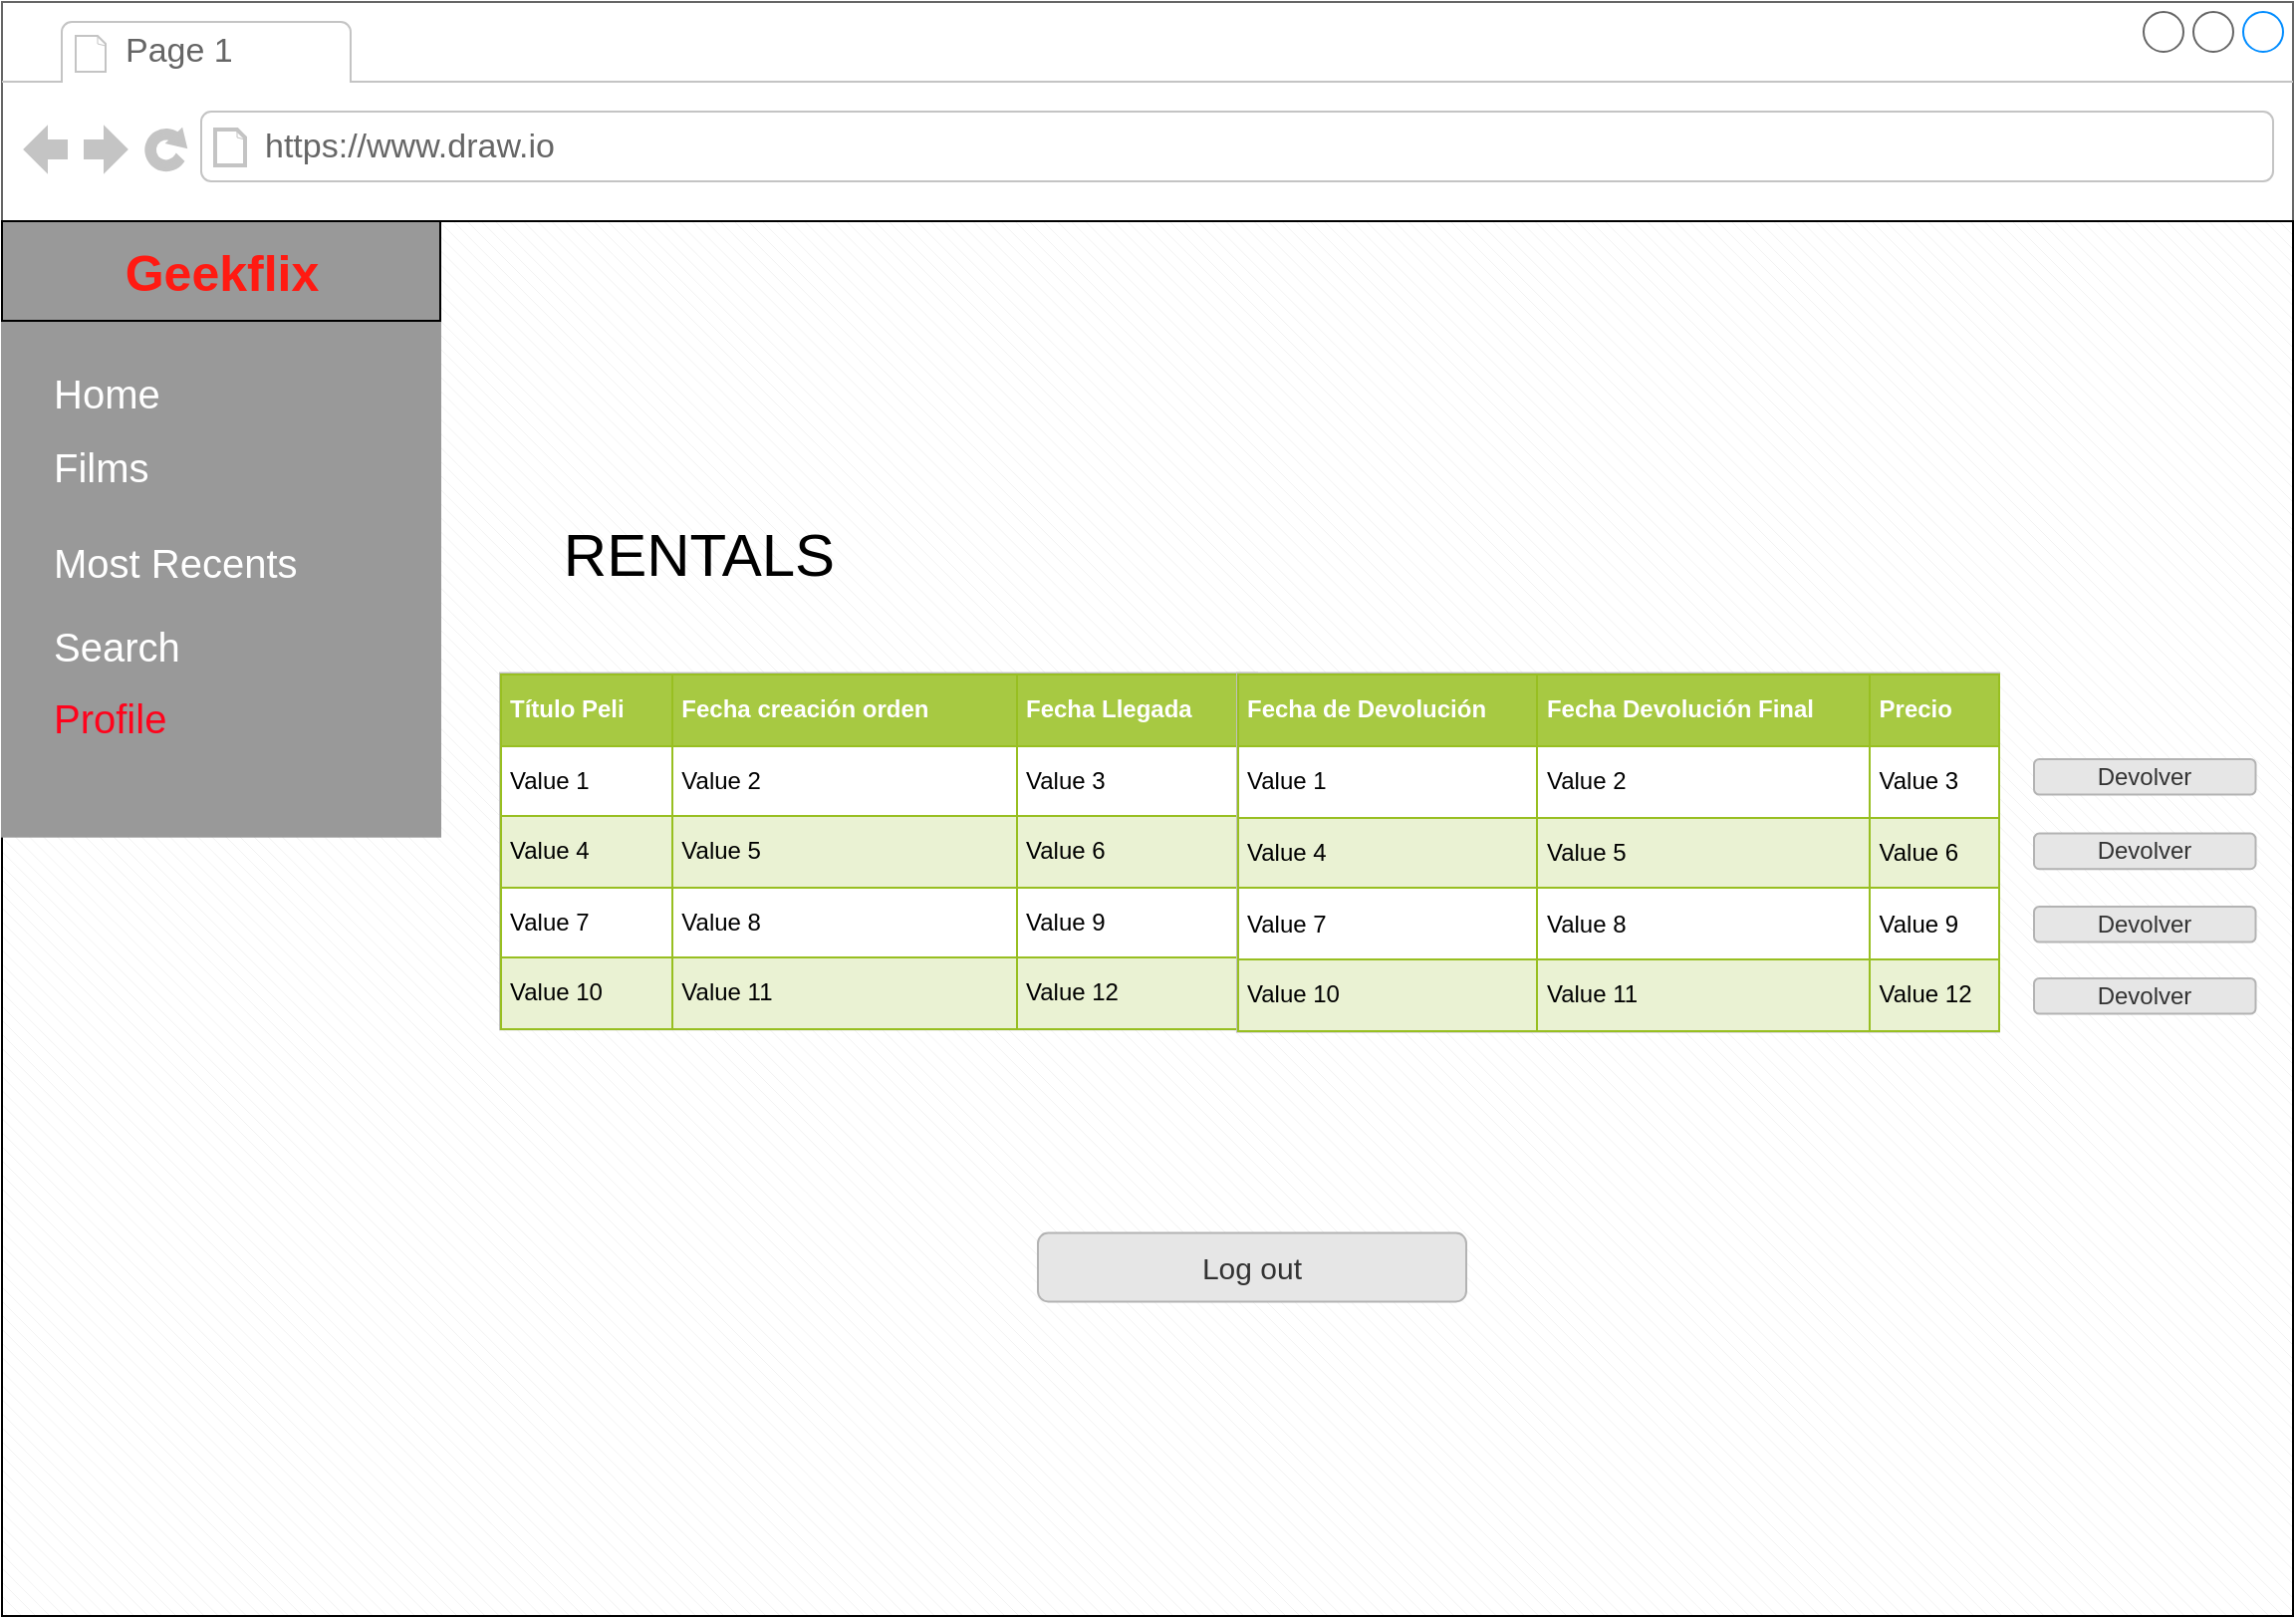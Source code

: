 <mxfile version="13.8.9-1" type="device"><diagram id="0XYSzx49q8mzZANbi1_P" name="Page-1"><mxGraphModel dx="2899" dy="913" grid="1" gridSize="10" guides="1" tooltips="1" connect="1" arrows="1" fold="1" page="1" pageScale="1" pageWidth="1169" pageHeight="827" math="0" shadow="0"><root><mxCell id="0"/><mxCell id="1" parent="0"/><mxCell id="sxqqkcW79rLgH2OCCgJr-1" value="" style="strokeWidth=1;shadow=0;dashed=0;align=center;html=1;shape=mxgraph.mockup.containers.browserWindow;rSize=0;strokeColor=#666666;strokeColor2=#008cff;strokeColor3=#c4c4c4;mainText=,;recursiveResize=0;aspect=fixed;" vertex="1" parent="1"><mxGeometry x="-930" y="360" width="1150" height="810" as="geometry"/></mxCell><mxCell id="sxqqkcW79rLgH2OCCgJr-2" value="Page 1" style="strokeWidth=1;shadow=0;dashed=0;align=center;html=1;shape=mxgraph.mockup.containers.anchor;fontSize=17;fontColor=#666666;align=left;" vertex="1" parent="sxqqkcW79rLgH2OCCgJr-1"><mxGeometry x="60" y="12" width="110" height="26" as="geometry"/></mxCell><mxCell id="sxqqkcW79rLgH2OCCgJr-3" value="https://www.draw.io" style="strokeWidth=1;shadow=0;dashed=0;align=center;html=1;shape=mxgraph.mockup.containers.anchor;rSize=0;fontSize=17;fontColor=#666666;align=left;" vertex="1" parent="sxqqkcW79rLgH2OCCgJr-1"><mxGeometry x="130" y="60" width="250" height="26" as="geometry"/></mxCell><mxCell id="sxqqkcW79rLgH2OCCgJr-4" value="" style="verticalLabelPosition=bottom;verticalAlign=top;html=1;shape=mxgraph.basic.patternFillRect;fillStyle=diagRev;step=5;fillStrokeWidth=0.2;fillStrokeColor=#dddddd;" vertex="1" parent="sxqqkcW79rLgH2OCCgJr-1"><mxGeometry y="110" width="1150" height="700" as="geometry"/></mxCell><mxCell id="sxqqkcW79rLgH2OCCgJr-5" value="&lt;table border=&quot;1&quot; width=&quot;100%&quot; cellpadding=&quot;4&quot; style=&quot;width: 100% ; height: 100% ; border-collapse: collapse&quot;&gt;&lt;tbody&gt;&lt;tr style=&quot;background-color: #a7c942 ; color: #ffffff ; border: 1px solid #98bf21&quot;&gt;&lt;th align=&quot;left&quot;&gt;Título Peli&lt;/th&gt;&lt;th align=&quot;left&quot;&gt;Fecha creación orden&lt;/th&gt;&lt;th align=&quot;left&quot;&gt;Fecha Llegada&lt;/th&gt;&lt;/tr&gt;&lt;tr style=&quot;border: 1px solid #98bf21&quot;&gt;&lt;td&gt;Value 1&lt;/td&gt;&lt;td&gt;Value 2&lt;/td&gt;&lt;td&gt;Value 3&lt;/td&gt;&lt;/tr&gt;&lt;tr style=&quot;background-color: #eaf2d3 ; border: 1px solid #98bf21&quot;&gt;&lt;td&gt;Value 4&lt;/td&gt;&lt;td&gt;Value 5&lt;/td&gt;&lt;td&gt;Value 6&lt;/td&gt;&lt;/tr&gt;&lt;tr style=&quot;border: 1px solid #98bf21&quot;&gt;&lt;td&gt;Value 7&lt;/td&gt;&lt;td&gt;Value 8&lt;/td&gt;&lt;td&gt;Value 9&lt;/td&gt;&lt;/tr&gt;&lt;tr style=&quot;background-color: #eaf2d3 ; border: 1px solid #98bf21&quot;&gt;&lt;td&gt;Value 10&lt;/td&gt;&lt;td&gt;Value 11&lt;/td&gt;&lt;td&gt;Value 12&lt;/td&gt;&lt;/tr&gt;&lt;/tbody&gt;&lt;/table&gt;" style="text;html=1;strokeColor=#c0c0c0;fillColor=#ffffff;overflow=fill;rounded=0;aspect=fixed;" vertex="1" parent="sxqqkcW79rLgH2OCCgJr-1"><mxGeometry x="250" y="336.8" width="380" height="178.82" as="geometry"/></mxCell><mxCell id="sxqqkcW79rLgH2OCCgJr-6" value="&lt;table border=&quot;1&quot; width=&quot;100%&quot; cellpadding=&quot;4&quot; style=&quot;width: 100% ; height: 100% ; border-collapse: collapse&quot;&gt;&lt;tbody&gt;&lt;tr style=&quot;background-color: #a7c942 ; color: #ffffff ; border: 1px solid #98bf21&quot;&gt;&lt;th align=&quot;left&quot;&gt;Fecha de Devolución&lt;/th&gt;&lt;th align=&quot;left&quot;&gt;Fecha Devolución Final&lt;/th&gt;&lt;th align=&quot;left&quot;&gt;Precio&lt;/th&gt;&lt;/tr&gt;&lt;tr style=&quot;border: 1px solid #98bf21&quot;&gt;&lt;td&gt;Value 1&lt;/td&gt;&lt;td&gt;Value 2&lt;/td&gt;&lt;td&gt;Value 3&lt;/td&gt;&lt;/tr&gt;&lt;tr style=&quot;background-color: #eaf2d3 ; border: 1px solid #98bf21&quot;&gt;&lt;td&gt;Value 4&lt;/td&gt;&lt;td&gt;Value 5&lt;/td&gt;&lt;td&gt;Value 6&lt;/td&gt;&lt;/tr&gt;&lt;tr style=&quot;border: 1px solid #98bf21&quot;&gt;&lt;td&gt;Value 7&lt;/td&gt;&lt;td&gt;Value 8&lt;/td&gt;&lt;td&gt;Value 9&lt;/td&gt;&lt;/tr&gt;&lt;tr style=&quot;background-color: #eaf2d3 ; border: 1px solid #98bf21&quot;&gt;&lt;td&gt;Value 10&lt;/td&gt;&lt;td&gt;Value 11&lt;/td&gt;&lt;td&gt;Value 12&lt;/td&gt;&lt;/tr&gt;&lt;/tbody&gt;&lt;/table&gt;" style="text;html=1;strokeColor=#c0c0c0;fillColor=#ffffff;overflow=fill;rounded=0;aspect=fixed;" vertex="1" parent="sxqqkcW79rLgH2OCCgJr-1"><mxGeometry x="620" y="336.8" width="382.5" height="180" as="geometry"/></mxCell><mxCell id="sxqqkcW79rLgH2OCCgJr-7" value="" style="strokeWidth=1;shadow=0;dashed=0;align=center;html=1;shape=mxgraph.mockup.forms.rrect;rSize=0;strokeColor=#999999;labelBackgroundColor=none;fontSize=25;fontColor=#FFFFFF;fillColor=#999999;" vertex="1" parent="sxqqkcW79rLgH2OCCgJr-1"><mxGeometry y="110" width="220" height="308.824" as="geometry"/></mxCell><mxCell id="sxqqkcW79rLgH2OCCgJr-8" value="&lt;b style=&quot;font-size: 25px ; font-family: &amp;#34;helvetica&amp;#34;&quot;&gt;&lt;font color=&quot;#ff1a12&quot;&gt;Geekflix&lt;/font&gt;&lt;/b&gt;" style="strokeWidth=1;shadow=0;dashed=0;align=center;html=1;shape=mxgraph.mockup.forms.rrect;rSize=0;fontColor=#008cff;fontSize=17;resizeWidth=1;fillColor=#999999;" vertex="1" parent="sxqqkcW79rLgH2OCCgJr-7"><mxGeometry width="220" height="50" relative="1" as="geometry"/></mxCell><mxCell id="sxqqkcW79rLgH2OCCgJr-9" value="" style="strokeWidth=1;shadow=0;dashed=0;align=center;html=1;shape=mxgraph.mockup.forms.anchor;fontSize=17;fontColor=#666666;align=left;spacingLeft=5;resizeWidth=1;" vertex="1" parent="sxqqkcW79rLgH2OCCgJr-7"><mxGeometry width="220.0" height="20" relative="1" as="geometry"><mxPoint y="50" as="offset"/></mxGeometry></mxCell><mxCell id="sxqqkcW79rLgH2OCCgJr-10" value="Home" style="strokeWidth=1;shadow=0;dashed=0;align=center;html=1;shape=mxgraph.mockup.forms.anchor;fontSize=20;align=left;spacingLeft=5;resizeWidth=1;labelBackgroundColor=none;fontColor=#FFFFFF;" vertex="1" parent="sxqqkcW79rLgH2OCCgJr-7"><mxGeometry width="187.5" height="20" relative="1" as="geometry"><mxPoint x="19" y="76" as="offset"/></mxGeometry></mxCell><mxCell id="sxqqkcW79rLgH2OCCgJr-11" value="Films" style="strokeWidth=1;shadow=0;dashed=0;align=center;html=1;shape=mxgraph.mockup.forms.anchor;fontSize=20;align=left;spacingLeft=5;resizeWidth=1;labelBackgroundColor=none;fontColor=#FFFFFF;" vertex="1" parent="sxqqkcW79rLgH2OCCgJr-7"><mxGeometry width="187.5" height="20" relative="1" as="geometry"><mxPoint x="19" y="113" as="offset"/></mxGeometry></mxCell><mxCell id="sxqqkcW79rLgH2OCCgJr-12" value="Most Recents" style="strokeWidth=1;shadow=0;dashed=0;align=center;html=1;shape=mxgraph.mockup.forms.anchor;fontSize=20;align=left;spacingLeft=5;resizeWidth=1;labelBackgroundColor=none;fontColor=#FFFFFF;" vertex="1" parent="sxqqkcW79rLgH2OCCgJr-7"><mxGeometry x="19" y="159.555" width="187.5" height="22.235" as="geometry"/></mxCell><mxCell id="sxqqkcW79rLgH2OCCgJr-13" value="Search" style="strokeWidth=1;shadow=0;dashed=0;align=center;html=1;shape=mxgraph.mockup.forms.anchor;fontSize=20;align=left;spacingLeft=5;resizeWidth=1;labelBackgroundColor=none;fontColor=#FFFFFF;" vertex="1" parent="sxqqkcW79rLgH2OCCgJr-7"><mxGeometry x="19" y="202.794" width="187.5" height="20.588" as="geometry"/></mxCell><mxCell id="sxqqkcW79rLgH2OCCgJr-14" value="&lt;font color=&quot;#ff031c&quot;&gt;Profile&lt;/font&gt;" style="strokeWidth=1;shadow=0;dashed=0;align=center;html=1;shape=mxgraph.mockup.forms.anchor;fontSize=20;align=left;spacingLeft=5;resizeWidth=1;labelBackgroundColor=none;fontColor=#FFFFFF;" vertex="1" parent="sxqqkcW79rLgH2OCCgJr-7"><mxGeometry width="187.5" height="20" relative="1" as="geometry"><mxPoint x="19" y="239" as="offset"/></mxGeometry></mxCell><mxCell id="sxqqkcW79rLgH2OCCgJr-15" value="&lt;font style=&quot;font-size: 30px&quot;&gt;RENTALS&lt;/font&gt;" style="text;html=1;strokeColor=none;fillColor=none;align=center;verticalAlign=middle;whiteSpace=wrap;rounded=0;" vertex="1" parent="sxqqkcW79rLgH2OCCgJr-1"><mxGeometry x="300" y="267.8" width="100" height="19" as="geometry"/></mxCell><mxCell id="sxqqkcW79rLgH2OCCgJr-16" value="&lt;font style=&quot;font-size: 15px&quot;&gt;Log out&lt;/font&gt;" style="rounded=1;html=1;shadow=0;dashed=0;whiteSpace=wrap;fontSize=10;fillColor=#E6E6E6;align=center;strokeColor=#B3B3B3;fontColor=#333333;aspect=fixed;" vertex="1" parent="sxqqkcW79rLgH2OCCgJr-1"><mxGeometry x="520" y="617.8" width="215" height="34.4" as="geometry"/></mxCell><mxCell id="sxqqkcW79rLgH2OCCgJr-17" value="&lt;span style=&quot;font-size: 12px&quot;&gt;Devolver&lt;/span&gt;" style="rounded=1;html=1;shadow=0;dashed=0;whiteSpace=wrap;fontSize=10;fillColor=#E6E6E6;align=center;strokeColor=#B3B3B3;fontColor=#333333;aspect=fixed;" vertex="1" parent="sxqqkcW79rLgH2OCCgJr-1"><mxGeometry x="1020" y="380" width="111.25" height="17.8" as="geometry"/></mxCell><mxCell id="sxqqkcW79rLgH2OCCgJr-18" value="&lt;span style=&quot;font-size: 12px&quot;&gt;Devolver&lt;/span&gt;" style="rounded=1;html=1;shadow=0;dashed=0;whiteSpace=wrap;fontSize=10;fillColor=#E6E6E6;align=center;strokeColor=#B3B3B3;fontColor=#333333;aspect=fixed;" vertex="1" parent="sxqqkcW79rLgH2OCCgJr-1"><mxGeometry x="1020" y="417.31" width="111.25" height="17.8" as="geometry"/></mxCell><mxCell id="sxqqkcW79rLgH2OCCgJr-19" value="&lt;span style=&quot;font-size: 12px&quot;&gt;Devolver&lt;/span&gt;" style="rounded=1;html=1;shadow=0;dashed=0;whiteSpace=wrap;fontSize=10;fillColor=#E6E6E6;align=center;strokeColor=#B3B3B3;fontColor=#333333;aspect=fixed;" vertex="1" parent="sxqqkcW79rLgH2OCCgJr-1"><mxGeometry x="1020" y="454" width="111.25" height="17.8" as="geometry"/></mxCell><mxCell id="sxqqkcW79rLgH2OCCgJr-20" value="&lt;span style=&quot;font-size: 12px&quot;&gt;Devolver&lt;/span&gt;" style="rounded=1;html=1;shadow=0;dashed=0;whiteSpace=wrap;fontSize=10;fillColor=#E6E6E6;align=center;strokeColor=#B3B3B3;fontColor=#333333;aspect=fixed;" vertex="1" parent="sxqqkcW79rLgH2OCCgJr-1"><mxGeometry x="1020" y="490" width="111.25" height="17.8" as="geometry"/></mxCell></root></mxGraphModel></diagram></mxfile>